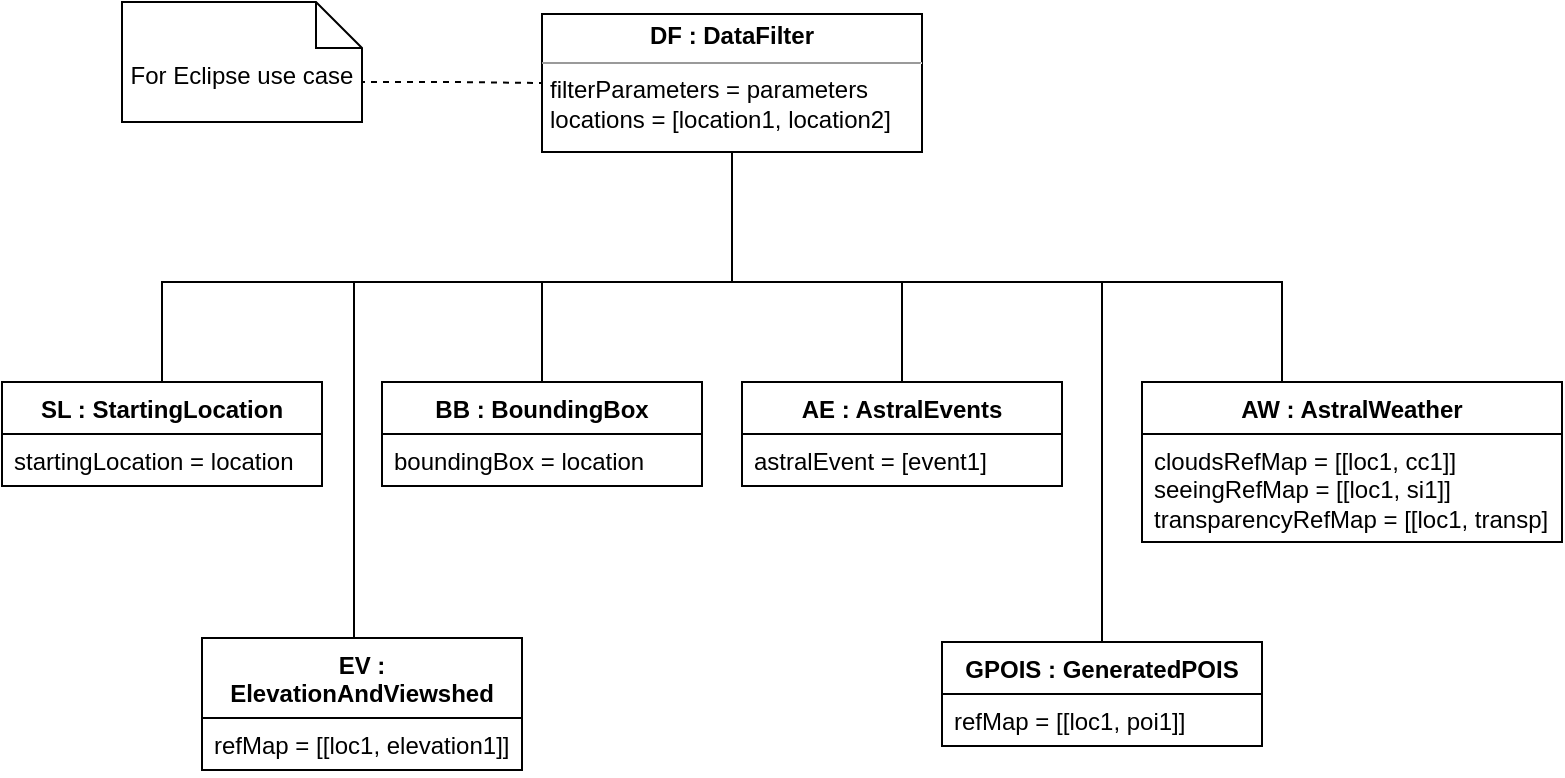 <mxfile version="22.1.3" type="device">
  <diagram name="Object_Diagram" id="cWAjJjrQ19AfYeRwQsD6">
    <mxGraphModel dx="525" dy="287" grid="1" gridSize="10" guides="1" tooltips="1" connect="1" arrows="1" fold="1" page="1" pageScale="1" pageWidth="850" pageHeight="1100" math="0" shadow="0">
      <root>
        <mxCell id="0" />
        <mxCell id="1" parent="0" />
        <mxCell id="piSZbwudqz_-0FC9q4zR-6" value="SL : StartingLocation" style="swimlane;fontStyle=1;align=center;verticalAlign=top;childLayout=stackLayout;horizontal=1;startSize=26;horizontalStack=0;resizeParent=1;resizeParentMax=0;resizeLast=0;collapsible=1;marginBottom=0;whiteSpace=wrap;html=1;" parent="1" vertex="1">
          <mxGeometry x="40" y="230" width="160" height="52" as="geometry" />
        </mxCell>
        <mxCell id="piSZbwudqz_-0FC9q4zR-9" value="startingLocation = location" style="text;strokeColor=none;fillColor=none;align=left;verticalAlign=top;spacingLeft=4;spacingRight=4;overflow=hidden;rotatable=0;points=[[0,0.5],[1,0.5]];portConstraint=eastwest;whiteSpace=wrap;html=1;" parent="piSZbwudqz_-0FC9q4zR-6" vertex="1">
          <mxGeometry y="26" width="160" height="26" as="geometry" />
        </mxCell>
        <mxCell id="piSZbwudqz_-0FC9q4zR-10" value="BB : BoundingBox" style="swimlane;fontStyle=1;align=center;verticalAlign=top;childLayout=stackLayout;horizontal=1;startSize=26;horizontalStack=0;resizeParent=1;resizeParentMax=0;resizeLast=0;collapsible=1;marginBottom=0;whiteSpace=wrap;html=1;" parent="1" vertex="1">
          <mxGeometry x="230" y="230" width="160" height="52" as="geometry" />
        </mxCell>
        <mxCell id="piSZbwudqz_-0FC9q4zR-13" value="boundingBox = location" style="text;strokeColor=none;fillColor=none;align=left;verticalAlign=top;spacingLeft=4;spacingRight=4;overflow=hidden;rotatable=0;points=[[0,0.5],[1,0.5]];portConstraint=eastwest;whiteSpace=wrap;html=1;" parent="piSZbwudqz_-0FC9q4zR-10" vertex="1">
          <mxGeometry y="26" width="160" height="26" as="geometry" />
        </mxCell>
        <mxCell id="piSZbwudqz_-0FC9q4zR-14" value="AE : AstralEvents" style="swimlane;fontStyle=1;align=center;verticalAlign=top;childLayout=stackLayout;horizontal=1;startSize=26;horizontalStack=0;resizeParent=1;resizeParentMax=0;resizeLast=0;collapsible=1;marginBottom=0;whiteSpace=wrap;html=1;" parent="1" vertex="1">
          <mxGeometry x="410" y="230" width="160" height="52" as="geometry" />
        </mxCell>
        <mxCell id="piSZbwudqz_-0FC9q4zR-17" value="astralEvent = [event1]" style="text;strokeColor=none;fillColor=none;align=left;verticalAlign=top;spacingLeft=4;spacingRight=4;overflow=hidden;rotatable=0;points=[[0,0.5],[1,0.5]];portConstraint=eastwest;whiteSpace=wrap;html=1;" parent="piSZbwudqz_-0FC9q4zR-14" vertex="1">
          <mxGeometry y="26" width="160" height="26" as="geometry" />
        </mxCell>
        <mxCell id="piSZbwudqz_-0FC9q4zR-18" value="AW : AstralWeather" style="swimlane;fontStyle=1;align=center;verticalAlign=top;childLayout=stackLayout;horizontal=1;startSize=26;horizontalStack=0;resizeParent=1;resizeParentMax=0;resizeLast=0;collapsible=1;marginBottom=0;whiteSpace=wrap;html=1;" parent="1" vertex="1">
          <mxGeometry x="610" y="230" width="210" height="80" as="geometry" />
        </mxCell>
        <mxCell id="piSZbwudqz_-0FC9q4zR-21" value="cloudsRefMap = [[loc1, cc1]]&lt;br&gt;seeingRefMap = [[loc1, si1]]&lt;br&gt;transparencyRefMap = [[loc1, transp]" style="text;strokeColor=none;fillColor=none;align=left;verticalAlign=top;spacingLeft=4;spacingRight=4;overflow=hidden;rotatable=0;points=[[0,0.5],[1,0.5]];portConstraint=eastwest;whiteSpace=wrap;html=1;" parent="piSZbwudqz_-0FC9q4zR-18" vertex="1">
          <mxGeometry y="26" width="210" height="54" as="geometry" />
        </mxCell>
        <mxCell id="piSZbwudqz_-0FC9q4zR-22" value="EV : ElevationAndViewshed" style="swimlane;fontStyle=1;align=center;verticalAlign=top;childLayout=stackLayout;horizontal=1;startSize=40;horizontalStack=0;resizeParent=1;resizeParentMax=0;resizeLast=0;collapsible=1;marginBottom=0;whiteSpace=wrap;html=1;" parent="1" vertex="1">
          <mxGeometry x="140" y="358" width="160" height="66" as="geometry" />
        </mxCell>
        <mxCell id="piSZbwudqz_-0FC9q4zR-25" value="refMap = [[loc1, elevation1]]" style="text;strokeColor=none;fillColor=none;align=left;verticalAlign=top;spacingLeft=4;spacingRight=4;overflow=hidden;rotatable=0;points=[[0,0.5],[1,0.5]];portConstraint=eastwest;whiteSpace=wrap;html=1;" parent="piSZbwudqz_-0FC9q4zR-22" vertex="1">
          <mxGeometry y="40" width="160" height="26" as="geometry" />
        </mxCell>
        <mxCell id="piSZbwudqz_-0FC9q4zR-26" value="GPOIS : GeneratedPOIS" style="swimlane;fontStyle=1;align=center;verticalAlign=top;childLayout=stackLayout;horizontal=1;startSize=26;horizontalStack=0;resizeParent=1;resizeParentMax=0;resizeLast=0;collapsible=1;marginBottom=0;whiteSpace=wrap;html=1;" parent="1" vertex="1">
          <mxGeometry x="510" y="360" width="160" height="52" as="geometry" />
        </mxCell>
        <mxCell id="piSZbwudqz_-0FC9q4zR-29" value="refMap = [[loc1, poi1]]" style="text;strokeColor=none;fillColor=none;align=left;verticalAlign=top;spacingLeft=4;spacingRight=4;overflow=hidden;rotatable=0;points=[[0,0.5],[1,0.5]];portConstraint=eastwest;whiteSpace=wrap;html=1;" parent="piSZbwudqz_-0FC9q4zR-26" vertex="1">
          <mxGeometry y="26" width="160" height="26" as="geometry" />
        </mxCell>
        <mxCell id="piSZbwudqz_-0FC9q4zR-36" style="edgeStyle=orthogonalEdgeStyle;rounded=0;orthogonalLoop=1;jettySize=auto;html=1;exitX=0.5;exitY=0;exitDx=0;exitDy=0;endArrow=none;endFill=0;entryX=0.5;entryY=1;entryDx=0;entryDy=0;" parent="1" source="piSZbwudqz_-0FC9q4zR-6" target="UGf1MWLQWHl0_5QGVhy7-13" edge="1">
          <mxGeometry relative="1" as="geometry">
            <Array as="points">
              <mxPoint x="120" y="180" />
              <mxPoint x="405" y="180" />
            </Array>
            <mxPoint x="406.58" y="121.792" as="targetPoint" />
          </mxGeometry>
        </mxCell>
        <mxCell id="piSZbwudqz_-0FC9q4zR-37" style="edgeStyle=orthogonalEdgeStyle;rounded=0;orthogonalLoop=1;jettySize=auto;html=1;exitX=0.5;exitY=0;exitDx=0;exitDy=0;endArrow=none;endFill=0;entryX=0.5;entryY=1;entryDx=0;entryDy=0;" parent="1" source="piSZbwudqz_-0FC9q4zR-10" target="UGf1MWLQWHl0_5QGVhy7-13" edge="1">
          <mxGeometry relative="1" as="geometry">
            <Array as="points">
              <mxPoint x="310" y="180" />
              <mxPoint x="405" y="180" />
            </Array>
            <mxPoint x="450" y="140" as="targetPoint" />
          </mxGeometry>
        </mxCell>
        <mxCell id="piSZbwudqz_-0FC9q4zR-38" style="edgeStyle=orthogonalEdgeStyle;rounded=0;orthogonalLoop=1;jettySize=auto;html=1;exitX=0.5;exitY=0;exitDx=0;exitDy=0;endArrow=none;endFill=0;entryX=0.5;entryY=1;entryDx=0;entryDy=0;" parent="1" source="piSZbwudqz_-0FC9q4zR-14" target="UGf1MWLQWHl0_5QGVhy7-13" edge="1">
          <mxGeometry relative="1" as="geometry">
            <Array as="points">
              <mxPoint x="490" y="180" />
              <mxPoint x="405" y="180" />
            </Array>
            <mxPoint x="440" y="140" as="targetPoint" />
          </mxGeometry>
        </mxCell>
        <mxCell id="piSZbwudqz_-0FC9q4zR-39" style="edgeStyle=orthogonalEdgeStyle;rounded=0;orthogonalLoop=1;jettySize=auto;html=1;exitX=0.5;exitY=0;exitDx=0;exitDy=0;endArrow=none;endFill=0;entryX=0.5;entryY=1;entryDx=0;entryDy=0;" parent="1" source="piSZbwudqz_-0FC9q4zR-18" target="UGf1MWLQWHl0_5QGVhy7-13" edge="1">
          <mxGeometry relative="1" as="geometry">
            <Array as="points">
              <mxPoint x="680" y="230" />
              <mxPoint x="680" y="180" />
              <mxPoint x="405" y="180" />
            </Array>
            <mxPoint x="430" y="140" as="targetPoint" />
          </mxGeometry>
        </mxCell>
        <mxCell id="piSZbwudqz_-0FC9q4zR-40" style="edgeStyle=orthogonalEdgeStyle;rounded=0;orthogonalLoop=1;jettySize=auto;html=1;exitX=0.5;exitY=0;exitDx=0;exitDy=0;endArrow=none;endFill=0;entryX=0.5;entryY=1;entryDx=0;entryDy=0;" parent="1" edge="1" target="UGf1MWLQWHl0_5QGVhy7-13">
          <mxGeometry relative="1" as="geometry">
            <mxPoint x="225.79" y="357.97" as="sourcePoint" />
            <mxPoint x="380" y="130" as="targetPoint" />
            <Array as="points">
              <mxPoint x="216" y="358" />
              <mxPoint x="216" y="180" />
              <mxPoint x="405" y="180" />
            </Array>
          </mxGeometry>
        </mxCell>
        <mxCell id="piSZbwudqz_-0FC9q4zR-41" style="edgeStyle=orthogonalEdgeStyle;rounded=0;orthogonalLoop=1;jettySize=auto;html=1;exitX=0.5;exitY=0;exitDx=0;exitDy=0;endArrow=none;endFill=0;entryX=0.5;entryY=1;entryDx=0;entryDy=0;" parent="1" source="piSZbwudqz_-0FC9q4zR-26" target="UGf1MWLQWHl0_5QGVhy7-13" edge="1">
          <mxGeometry relative="1" as="geometry">
            <Array as="points">
              <mxPoint x="590" y="180" />
              <mxPoint x="405" y="180" />
            </Array>
            <mxPoint x="460" y="150" as="targetPoint" />
          </mxGeometry>
        </mxCell>
        <mxCell id="UGf1MWLQWHl0_5QGVhy7-2" style="edgeStyle=orthogonalEdgeStyle;rounded=0;orthogonalLoop=1;jettySize=auto;html=1;exitX=0;exitY=0;exitDx=120;exitDy=41.5;exitPerimeter=0;endArrow=none;endFill=0;dashed=1;entryX=0;entryY=0.5;entryDx=0;entryDy=0;" edge="1" parent="1" source="UGf1MWLQWHl0_5QGVhy7-1" target="UGf1MWLQWHl0_5QGVhy7-13">
          <mxGeometry relative="1" as="geometry">
            <mxPoint x="290" y="88" as="targetPoint" />
            <Array as="points">
              <mxPoint x="220" y="80" />
              <mxPoint x="265" y="80" />
            </Array>
          </mxGeometry>
        </mxCell>
        <mxCell id="UGf1MWLQWHl0_5QGVhy7-1" value="For Eclipse use case" style="shape=note2;boundedLbl=1;whiteSpace=wrap;html=1;size=23;verticalAlign=top;align=center;" vertex="1" parent="1">
          <mxGeometry x="100" y="40" width="120" height="60" as="geometry" />
        </mxCell>
        <mxCell id="UGf1MWLQWHl0_5QGVhy7-13" value="&lt;p style=&quot;margin:0px;margin-top:4px;text-align:center;&quot;&gt;&lt;b style=&quot;border-color: var(--border-color);&quot;&gt;DF : DataFilter&lt;/b&gt;&lt;/p&gt;&lt;hr size=&quot;1&quot;&gt;&lt;p style=&quot;margin:0px;margin-left:4px;&quot;&gt;filterParameters = parameters&lt;br style=&quot;border-color: var(--border-color);&quot;&gt;locations = [location1, location2]&lt;br&gt;&lt;/p&gt;" style="verticalAlign=top;align=left;overflow=fill;fontSize=12;fontFamily=Helvetica;html=1;whiteSpace=wrap;" vertex="1" parent="1">
          <mxGeometry x="310" y="46" width="190" height="69" as="geometry" />
        </mxCell>
      </root>
    </mxGraphModel>
  </diagram>
</mxfile>
